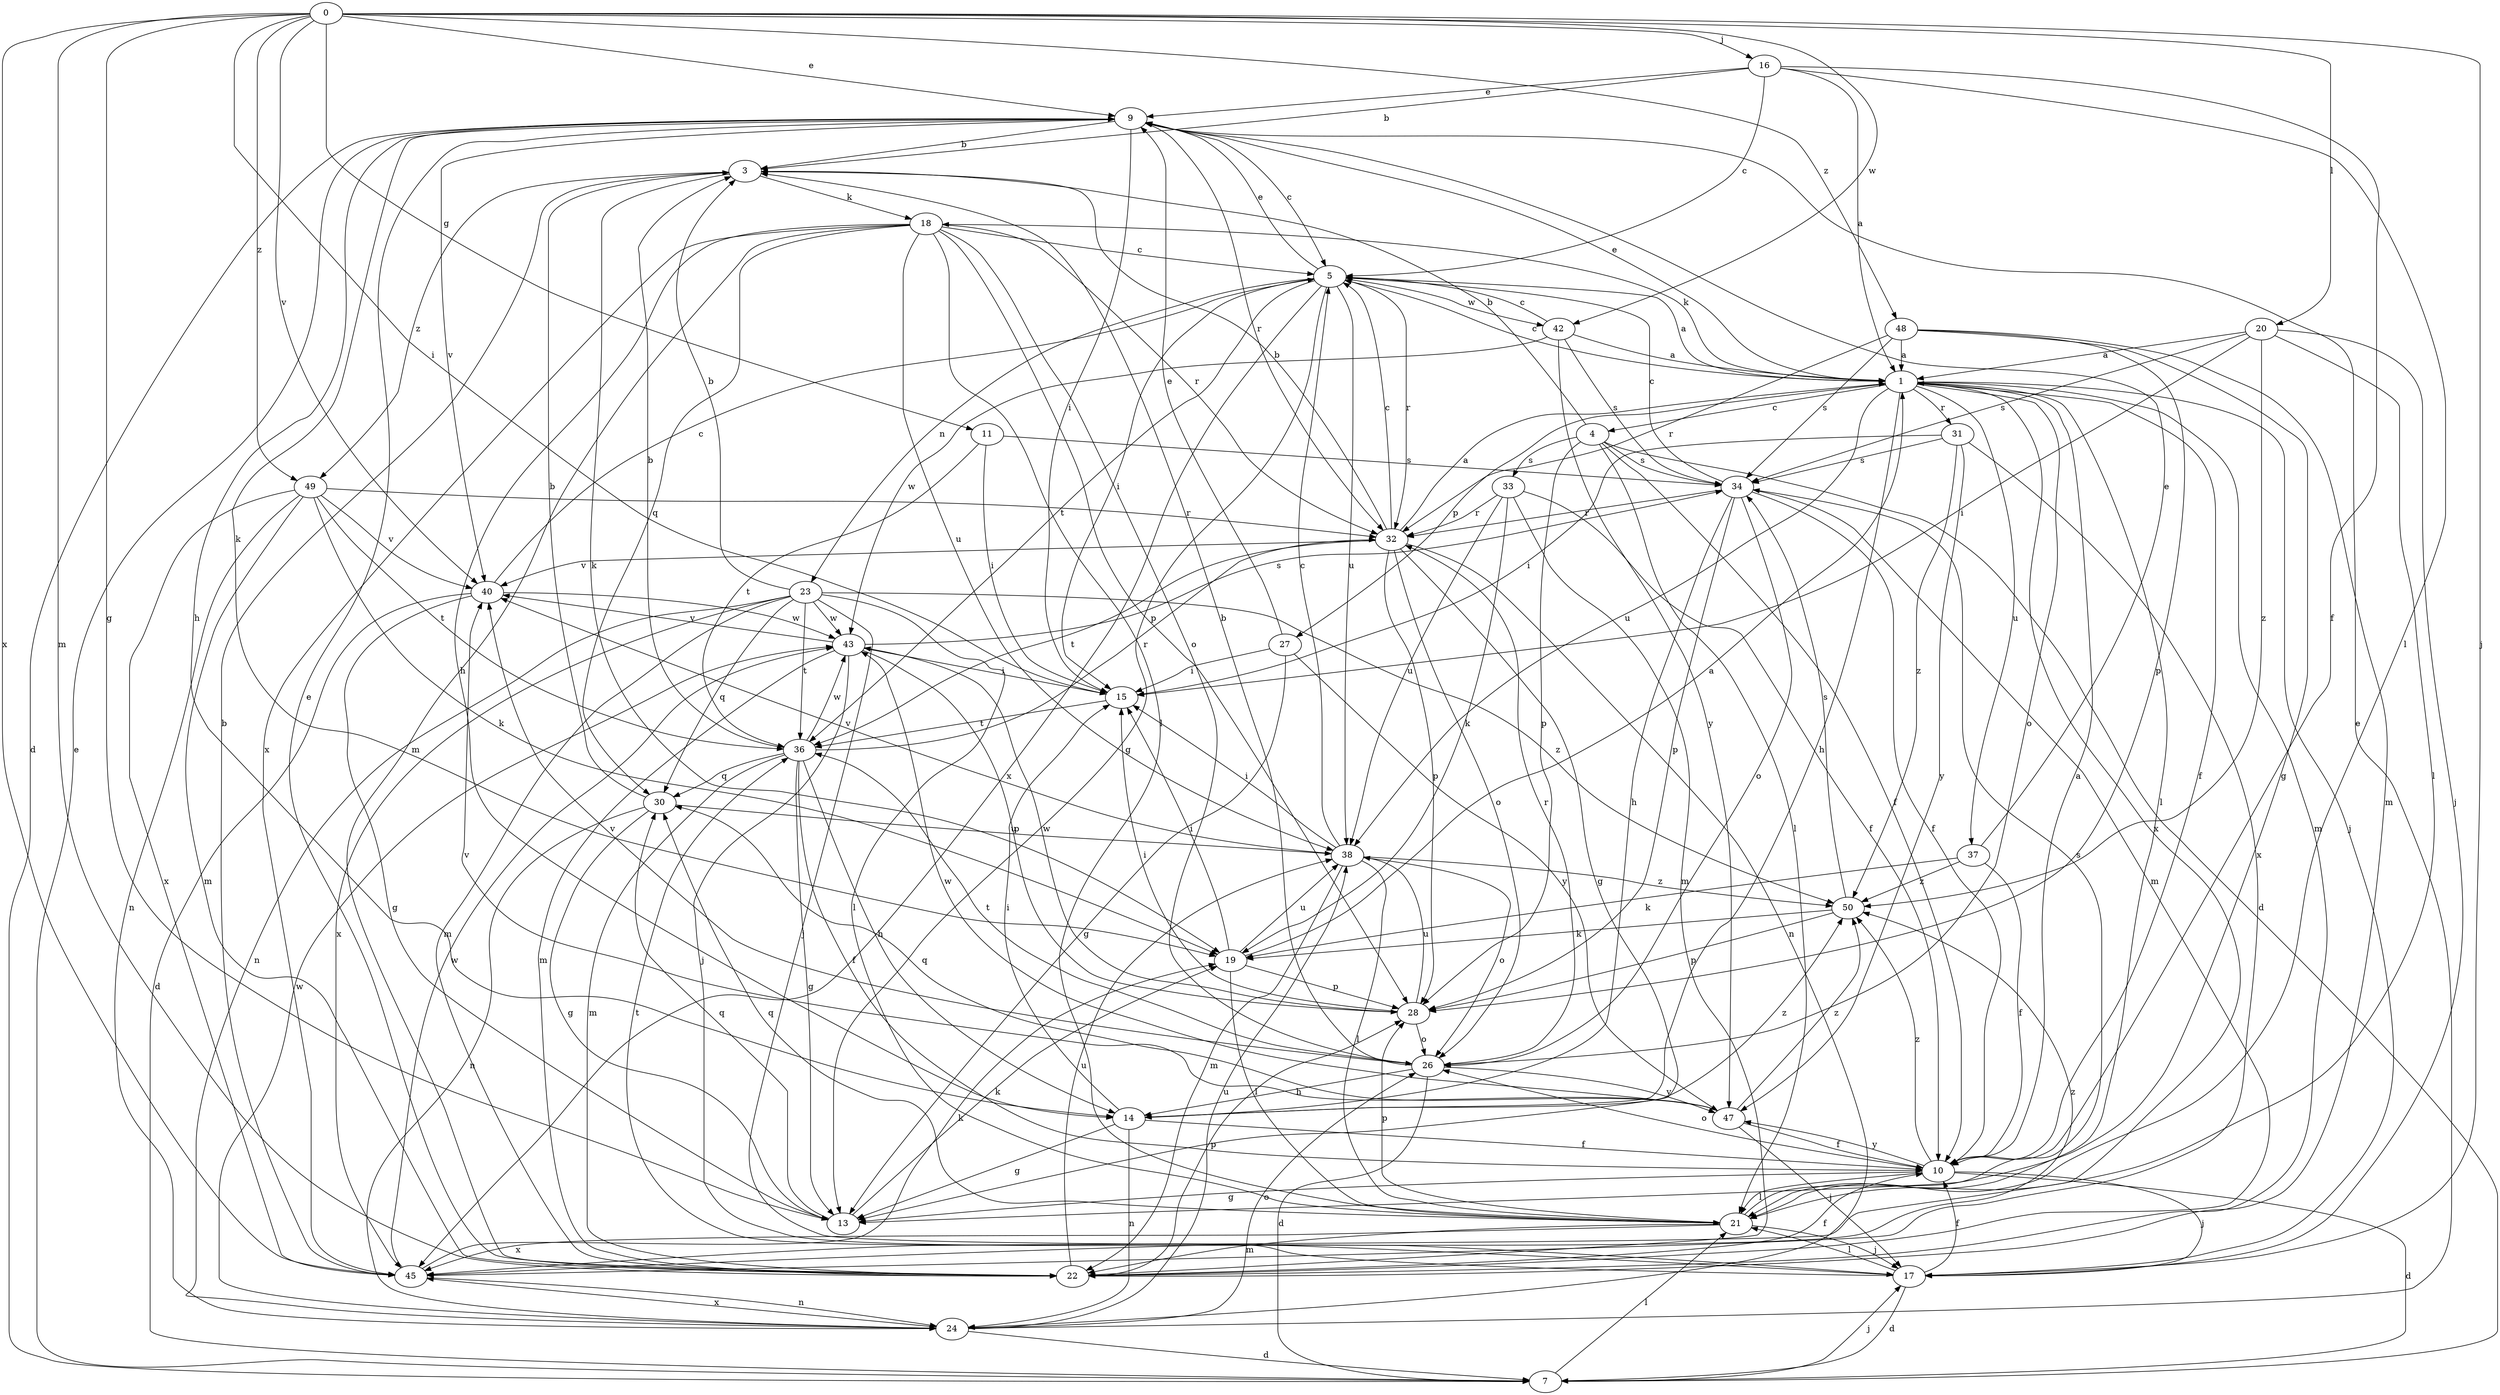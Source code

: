strict digraph  {
0;
1;
3;
4;
5;
7;
9;
10;
11;
13;
14;
15;
16;
17;
18;
19;
20;
21;
22;
23;
24;
26;
27;
28;
30;
31;
32;
33;
34;
36;
37;
38;
40;
42;
43;
45;
47;
48;
49;
50;
0 -> 9  [label=e];
0 -> 11  [label=g];
0 -> 13  [label=g];
0 -> 15  [label=i];
0 -> 16  [label=j];
0 -> 17  [label=j];
0 -> 20  [label=l];
0 -> 22  [label=m];
0 -> 40  [label=v];
0 -> 42  [label=w];
0 -> 45  [label=x];
0 -> 48  [label=z];
0 -> 49  [label=z];
1 -> 4  [label=c];
1 -> 5  [label=c];
1 -> 9  [label=e];
1 -> 10  [label=f];
1 -> 14  [label=h];
1 -> 17  [label=j];
1 -> 18  [label=k];
1 -> 21  [label=l];
1 -> 22  [label=m];
1 -> 26  [label=o];
1 -> 27  [label=p];
1 -> 31  [label=r];
1 -> 37  [label=u];
1 -> 38  [label=u];
1 -> 45  [label=x];
3 -> 18  [label=k];
3 -> 19  [label=k];
3 -> 49  [label=z];
4 -> 3  [label=b];
4 -> 7  [label=d];
4 -> 10  [label=f];
4 -> 21  [label=l];
4 -> 28  [label=p];
4 -> 33  [label=s];
4 -> 34  [label=s];
5 -> 1  [label=a];
5 -> 9  [label=e];
5 -> 13  [label=g];
5 -> 15  [label=i];
5 -> 23  [label=n];
5 -> 32  [label=r];
5 -> 36  [label=t];
5 -> 38  [label=u];
5 -> 42  [label=w];
5 -> 45  [label=x];
7 -> 9  [label=e];
7 -> 17  [label=j];
7 -> 21  [label=l];
9 -> 3  [label=b];
9 -> 5  [label=c];
9 -> 7  [label=d];
9 -> 14  [label=h];
9 -> 15  [label=i];
9 -> 19  [label=k];
9 -> 32  [label=r];
9 -> 40  [label=v];
10 -> 1  [label=a];
10 -> 7  [label=d];
10 -> 13  [label=g];
10 -> 17  [label=j];
10 -> 21  [label=l];
10 -> 26  [label=o];
10 -> 47  [label=y];
10 -> 50  [label=z];
11 -> 15  [label=i];
11 -> 34  [label=s];
11 -> 36  [label=t];
13 -> 19  [label=k];
13 -> 30  [label=q];
14 -> 10  [label=f];
14 -> 13  [label=g];
14 -> 15  [label=i];
14 -> 24  [label=n];
14 -> 50  [label=z];
15 -> 36  [label=t];
16 -> 1  [label=a];
16 -> 3  [label=b];
16 -> 5  [label=c];
16 -> 9  [label=e];
16 -> 10  [label=f];
16 -> 21  [label=l];
17 -> 7  [label=d];
17 -> 10  [label=f];
17 -> 21  [label=l];
17 -> 36  [label=t];
18 -> 5  [label=c];
18 -> 14  [label=h];
18 -> 21  [label=l];
18 -> 22  [label=m];
18 -> 26  [label=o];
18 -> 28  [label=p];
18 -> 30  [label=q];
18 -> 32  [label=r];
18 -> 38  [label=u];
18 -> 45  [label=x];
19 -> 1  [label=a];
19 -> 15  [label=i];
19 -> 21  [label=l];
19 -> 28  [label=p];
19 -> 38  [label=u];
20 -> 1  [label=a];
20 -> 15  [label=i];
20 -> 17  [label=j];
20 -> 21  [label=l];
20 -> 34  [label=s];
20 -> 50  [label=z];
21 -> 17  [label=j];
21 -> 22  [label=m];
21 -> 28  [label=p];
21 -> 30  [label=q];
21 -> 34  [label=s];
21 -> 45  [label=x];
22 -> 9  [label=e];
22 -> 10  [label=f];
22 -> 28  [label=p];
22 -> 38  [label=u];
23 -> 3  [label=b];
23 -> 17  [label=j];
23 -> 21  [label=l];
23 -> 22  [label=m];
23 -> 24  [label=n];
23 -> 30  [label=q];
23 -> 36  [label=t];
23 -> 43  [label=w];
23 -> 45  [label=x];
23 -> 50  [label=z];
24 -> 7  [label=d];
24 -> 9  [label=e];
24 -> 26  [label=o];
24 -> 38  [label=u];
24 -> 43  [label=w];
24 -> 45  [label=x];
26 -> 3  [label=b];
26 -> 7  [label=d];
26 -> 14  [label=h];
26 -> 32  [label=r];
26 -> 36  [label=t];
26 -> 40  [label=v];
26 -> 47  [label=y];
27 -> 9  [label=e];
27 -> 13  [label=g];
27 -> 15  [label=i];
27 -> 47  [label=y];
28 -> 15  [label=i];
28 -> 26  [label=o];
28 -> 38  [label=u];
28 -> 43  [label=w];
30 -> 3  [label=b];
30 -> 13  [label=g];
30 -> 24  [label=n];
30 -> 38  [label=u];
31 -> 15  [label=i];
31 -> 34  [label=s];
31 -> 45  [label=x];
31 -> 47  [label=y];
31 -> 50  [label=z];
32 -> 1  [label=a];
32 -> 3  [label=b];
32 -> 5  [label=c];
32 -> 13  [label=g];
32 -> 24  [label=n];
32 -> 26  [label=o];
32 -> 28  [label=p];
32 -> 36  [label=t];
32 -> 40  [label=v];
33 -> 10  [label=f];
33 -> 19  [label=k];
33 -> 22  [label=m];
33 -> 32  [label=r];
33 -> 38  [label=u];
34 -> 5  [label=c];
34 -> 10  [label=f];
34 -> 14  [label=h];
34 -> 22  [label=m];
34 -> 26  [label=o];
34 -> 28  [label=p];
34 -> 32  [label=r];
36 -> 3  [label=b];
36 -> 10  [label=f];
36 -> 13  [label=g];
36 -> 14  [label=h];
36 -> 22  [label=m];
36 -> 30  [label=q];
36 -> 32  [label=r];
36 -> 43  [label=w];
37 -> 9  [label=e];
37 -> 10  [label=f];
37 -> 19  [label=k];
37 -> 50  [label=z];
38 -> 5  [label=c];
38 -> 15  [label=i];
38 -> 21  [label=l];
38 -> 22  [label=m];
38 -> 26  [label=o];
38 -> 40  [label=v];
38 -> 50  [label=z];
40 -> 5  [label=c];
40 -> 7  [label=d];
40 -> 13  [label=g];
40 -> 43  [label=w];
42 -> 1  [label=a];
42 -> 5  [label=c];
42 -> 34  [label=s];
42 -> 43  [label=w];
42 -> 47  [label=y];
43 -> 15  [label=i];
43 -> 17  [label=j];
43 -> 22  [label=m];
43 -> 28  [label=p];
43 -> 34  [label=s];
43 -> 40  [label=v];
45 -> 3  [label=b];
45 -> 19  [label=k];
45 -> 24  [label=n];
45 -> 43  [label=w];
45 -> 50  [label=z];
47 -> 10  [label=f];
47 -> 17  [label=j];
47 -> 30  [label=q];
47 -> 40  [label=v];
47 -> 43  [label=w];
47 -> 50  [label=z];
48 -> 1  [label=a];
48 -> 13  [label=g];
48 -> 22  [label=m];
48 -> 28  [label=p];
48 -> 32  [label=r];
48 -> 34  [label=s];
49 -> 19  [label=k];
49 -> 22  [label=m];
49 -> 24  [label=n];
49 -> 32  [label=r];
49 -> 36  [label=t];
49 -> 40  [label=v];
49 -> 45  [label=x];
50 -> 19  [label=k];
50 -> 28  [label=p];
50 -> 34  [label=s];
}
